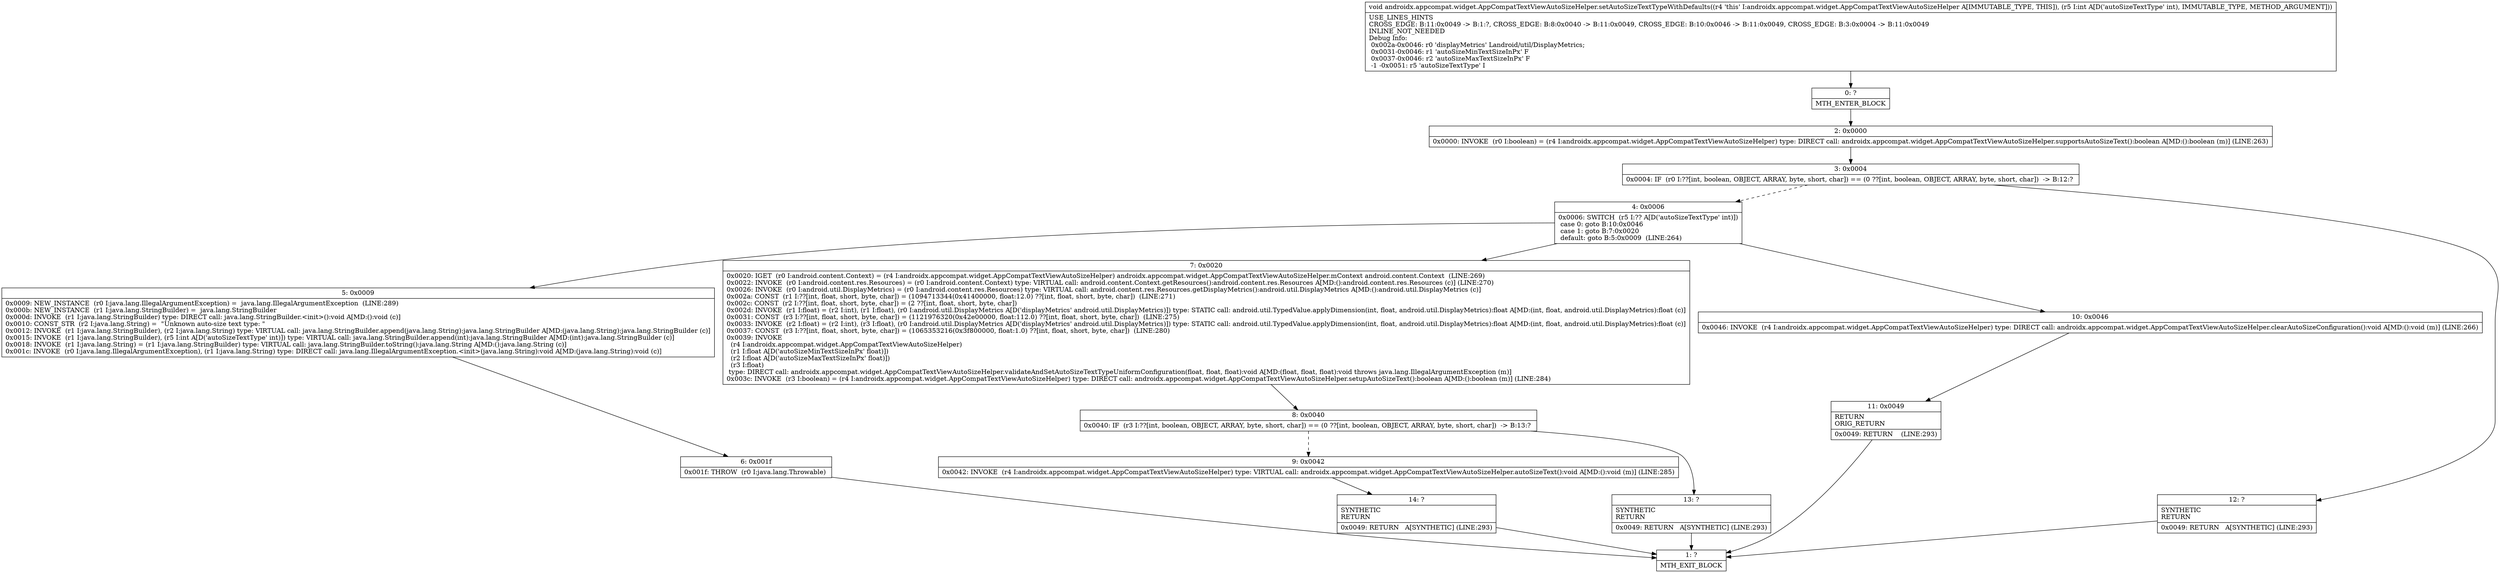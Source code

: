 digraph "CFG forandroidx.appcompat.widget.AppCompatTextViewAutoSizeHelper.setAutoSizeTextTypeWithDefaults(I)V" {
Node_0 [shape=record,label="{0\:\ ?|MTH_ENTER_BLOCK\l}"];
Node_2 [shape=record,label="{2\:\ 0x0000|0x0000: INVOKE  (r0 I:boolean) = (r4 I:androidx.appcompat.widget.AppCompatTextViewAutoSizeHelper) type: DIRECT call: androidx.appcompat.widget.AppCompatTextViewAutoSizeHelper.supportsAutoSizeText():boolean A[MD:():boolean (m)] (LINE:263)\l}"];
Node_3 [shape=record,label="{3\:\ 0x0004|0x0004: IF  (r0 I:??[int, boolean, OBJECT, ARRAY, byte, short, char]) == (0 ??[int, boolean, OBJECT, ARRAY, byte, short, char])  \-\> B:12:? \l}"];
Node_4 [shape=record,label="{4\:\ 0x0006|0x0006: SWITCH  (r5 I:?? A[D('autoSizeTextType' int)])\l case 0: goto B:10:0x0046\l case 1: goto B:7:0x0020\l default: goto B:5:0x0009  (LINE:264)\l}"];
Node_5 [shape=record,label="{5\:\ 0x0009|0x0009: NEW_INSTANCE  (r0 I:java.lang.IllegalArgumentException) =  java.lang.IllegalArgumentException  (LINE:289)\l0x000b: NEW_INSTANCE  (r1 I:java.lang.StringBuilder) =  java.lang.StringBuilder \l0x000d: INVOKE  (r1 I:java.lang.StringBuilder) type: DIRECT call: java.lang.StringBuilder.\<init\>():void A[MD:():void (c)]\l0x0010: CONST_STR  (r2 I:java.lang.String) =  \"Unknown auto\-size text type: \" \l0x0012: INVOKE  (r1 I:java.lang.StringBuilder), (r2 I:java.lang.String) type: VIRTUAL call: java.lang.StringBuilder.append(java.lang.String):java.lang.StringBuilder A[MD:(java.lang.String):java.lang.StringBuilder (c)]\l0x0015: INVOKE  (r1 I:java.lang.StringBuilder), (r5 I:int A[D('autoSizeTextType' int)]) type: VIRTUAL call: java.lang.StringBuilder.append(int):java.lang.StringBuilder A[MD:(int):java.lang.StringBuilder (c)]\l0x0018: INVOKE  (r1 I:java.lang.String) = (r1 I:java.lang.StringBuilder) type: VIRTUAL call: java.lang.StringBuilder.toString():java.lang.String A[MD:():java.lang.String (c)]\l0x001c: INVOKE  (r0 I:java.lang.IllegalArgumentException), (r1 I:java.lang.String) type: DIRECT call: java.lang.IllegalArgumentException.\<init\>(java.lang.String):void A[MD:(java.lang.String):void (c)]\l}"];
Node_6 [shape=record,label="{6\:\ 0x001f|0x001f: THROW  (r0 I:java.lang.Throwable) \l}"];
Node_1 [shape=record,label="{1\:\ ?|MTH_EXIT_BLOCK\l}"];
Node_7 [shape=record,label="{7\:\ 0x0020|0x0020: IGET  (r0 I:android.content.Context) = (r4 I:androidx.appcompat.widget.AppCompatTextViewAutoSizeHelper) androidx.appcompat.widget.AppCompatTextViewAutoSizeHelper.mContext android.content.Context  (LINE:269)\l0x0022: INVOKE  (r0 I:android.content.res.Resources) = (r0 I:android.content.Context) type: VIRTUAL call: android.content.Context.getResources():android.content.res.Resources A[MD:():android.content.res.Resources (c)] (LINE:270)\l0x0026: INVOKE  (r0 I:android.util.DisplayMetrics) = (r0 I:android.content.res.Resources) type: VIRTUAL call: android.content.res.Resources.getDisplayMetrics():android.util.DisplayMetrics A[MD:():android.util.DisplayMetrics (c)]\l0x002a: CONST  (r1 I:??[int, float, short, byte, char]) = (1094713344(0x41400000, float:12.0) ??[int, float, short, byte, char])  (LINE:271)\l0x002c: CONST  (r2 I:??[int, float, short, byte, char]) = (2 ??[int, float, short, byte, char]) \l0x002d: INVOKE  (r1 I:float) = (r2 I:int), (r1 I:float), (r0 I:android.util.DisplayMetrics A[D('displayMetrics' android.util.DisplayMetrics)]) type: STATIC call: android.util.TypedValue.applyDimension(int, float, android.util.DisplayMetrics):float A[MD:(int, float, android.util.DisplayMetrics):float (c)]\l0x0031: CONST  (r3 I:??[int, float, short, byte, char]) = (1121976320(0x42e00000, float:112.0) ??[int, float, short, byte, char])  (LINE:275)\l0x0033: INVOKE  (r2 I:float) = (r2 I:int), (r3 I:float), (r0 I:android.util.DisplayMetrics A[D('displayMetrics' android.util.DisplayMetrics)]) type: STATIC call: android.util.TypedValue.applyDimension(int, float, android.util.DisplayMetrics):float A[MD:(int, float, android.util.DisplayMetrics):float (c)]\l0x0037: CONST  (r3 I:??[int, float, short, byte, char]) = (1065353216(0x3f800000, float:1.0) ??[int, float, short, byte, char])  (LINE:280)\l0x0039: INVOKE  \l  (r4 I:androidx.appcompat.widget.AppCompatTextViewAutoSizeHelper)\l  (r1 I:float A[D('autoSizeMinTextSizeInPx' float)])\l  (r2 I:float A[D('autoSizeMaxTextSizeInPx' float)])\l  (r3 I:float)\l type: DIRECT call: androidx.appcompat.widget.AppCompatTextViewAutoSizeHelper.validateAndSetAutoSizeTextTypeUniformConfiguration(float, float, float):void A[MD:(float, float, float):void throws java.lang.IllegalArgumentException (m)]\l0x003c: INVOKE  (r3 I:boolean) = (r4 I:androidx.appcompat.widget.AppCompatTextViewAutoSizeHelper) type: DIRECT call: androidx.appcompat.widget.AppCompatTextViewAutoSizeHelper.setupAutoSizeText():boolean A[MD:():boolean (m)] (LINE:284)\l}"];
Node_8 [shape=record,label="{8\:\ 0x0040|0x0040: IF  (r3 I:??[int, boolean, OBJECT, ARRAY, byte, short, char]) == (0 ??[int, boolean, OBJECT, ARRAY, byte, short, char])  \-\> B:13:? \l}"];
Node_9 [shape=record,label="{9\:\ 0x0042|0x0042: INVOKE  (r4 I:androidx.appcompat.widget.AppCompatTextViewAutoSizeHelper) type: VIRTUAL call: androidx.appcompat.widget.AppCompatTextViewAutoSizeHelper.autoSizeText():void A[MD:():void (m)] (LINE:285)\l}"];
Node_14 [shape=record,label="{14\:\ ?|SYNTHETIC\lRETURN\l|0x0049: RETURN   A[SYNTHETIC] (LINE:293)\l}"];
Node_13 [shape=record,label="{13\:\ ?|SYNTHETIC\lRETURN\l|0x0049: RETURN   A[SYNTHETIC] (LINE:293)\l}"];
Node_10 [shape=record,label="{10\:\ 0x0046|0x0046: INVOKE  (r4 I:androidx.appcompat.widget.AppCompatTextViewAutoSizeHelper) type: DIRECT call: androidx.appcompat.widget.AppCompatTextViewAutoSizeHelper.clearAutoSizeConfiguration():void A[MD:():void (m)] (LINE:266)\l}"];
Node_11 [shape=record,label="{11\:\ 0x0049|RETURN\lORIG_RETURN\l|0x0049: RETURN    (LINE:293)\l}"];
Node_12 [shape=record,label="{12\:\ ?|SYNTHETIC\lRETURN\l|0x0049: RETURN   A[SYNTHETIC] (LINE:293)\l}"];
MethodNode[shape=record,label="{void androidx.appcompat.widget.AppCompatTextViewAutoSizeHelper.setAutoSizeTextTypeWithDefaults((r4 'this' I:androidx.appcompat.widget.AppCompatTextViewAutoSizeHelper A[IMMUTABLE_TYPE, THIS]), (r5 I:int A[D('autoSizeTextType' int), IMMUTABLE_TYPE, METHOD_ARGUMENT]))  | USE_LINES_HINTS\lCROSS_EDGE: B:11:0x0049 \-\> B:1:?, CROSS_EDGE: B:8:0x0040 \-\> B:11:0x0049, CROSS_EDGE: B:10:0x0046 \-\> B:11:0x0049, CROSS_EDGE: B:3:0x0004 \-\> B:11:0x0049\lINLINE_NOT_NEEDED\lDebug Info:\l  0x002a\-0x0046: r0 'displayMetrics' Landroid\/util\/DisplayMetrics;\l  0x0031\-0x0046: r1 'autoSizeMinTextSizeInPx' F\l  0x0037\-0x0046: r2 'autoSizeMaxTextSizeInPx' F\l  \-1 \-0x0051: r5 'autoSizeTextType' I\l}"];
MethodNode -> Node_0;Node_0 -> Node_2;
Node_2 -> Node_3;
Node_3 -> Node_4[style=dashed];
Node_3 -> Node_12;
Node_4 -> Node_5;
Node_4 -> Node_7;
Node_4 -> Node_10;
Node_5 -> Node_6;
Node_6 -> Node_1;
Node_7 -> Node_8;
Node_8 -> Node_9[style=dashed];
Node_8 -> Node_13;
Node_9 -> Node_14;
Node_14 -> Node_1;
Node_13 -> Node_1;
Node_10 -> Node_11;
Node_11 -> Node_1;
Node_12 -> Node_1;
}

